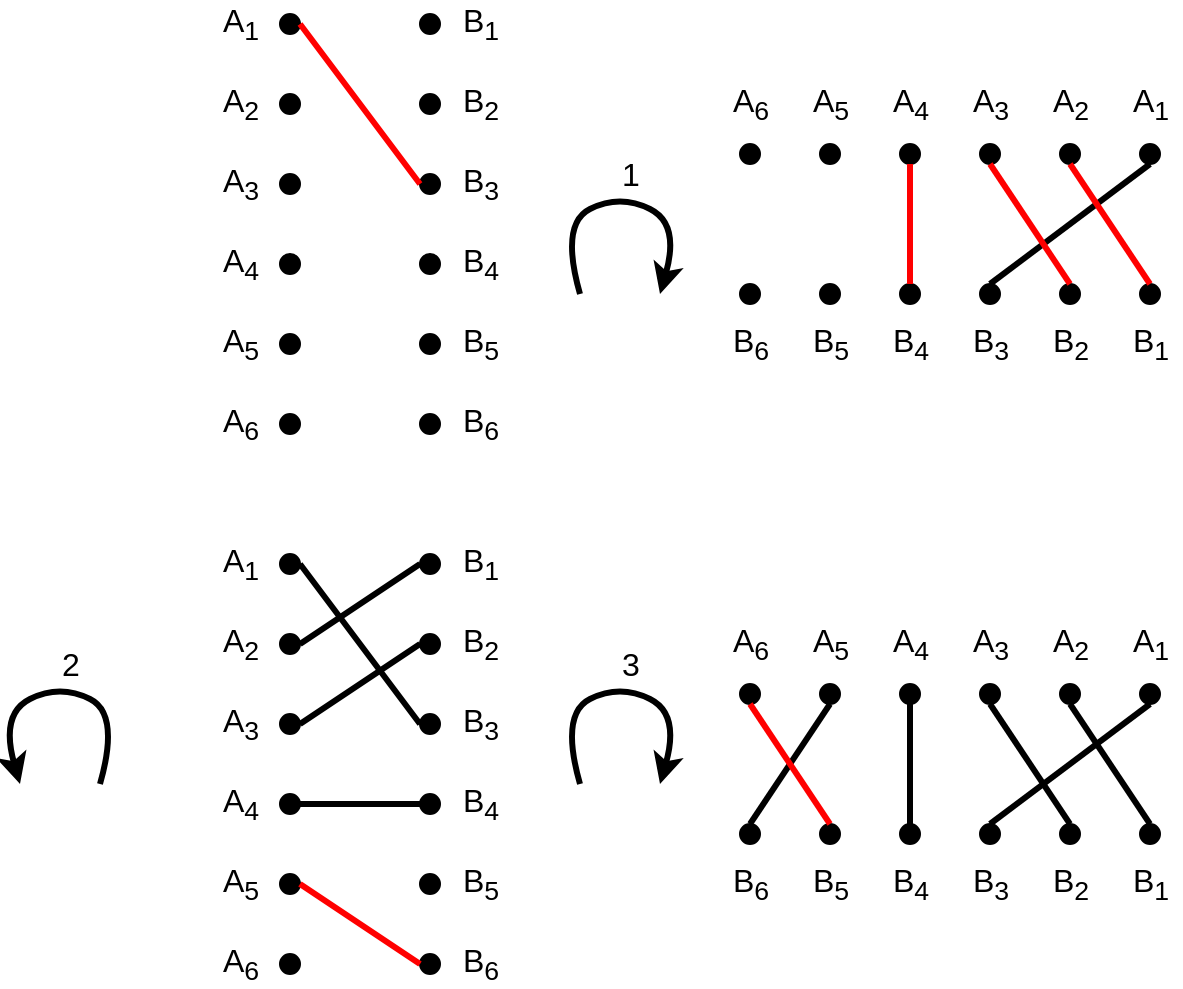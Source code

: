 <mxfile version="12.1.7" type="device" pages="1"><diagram id="zW7uYWj05kfsI3hOyQCR" name="Page-1"><mxGraphModel dx="1556" dy="408" grid="1" gridSize="10" guides="1" tooltips="1" connect="1" arrows="1" fold="1" page="1" pageScale="1" pageWidth="850" pageHeight="1100" math="0" shadow="0"><root><mxCell id="0"/><mxCell id="1" parent="0"/><mxCell id="JCDkLl-UDHMdiGom38rP-1" value="&lt;font style=&quot;font-size: 16px&quot;&gt;A&lt;sub&gt;1&lt;/sub&gt;&lt;/font&gt;" style="text;html=1;align=center;verticalAlign=middle;resizable=0;points=[];autosize=1;" parent="1" vertex="1"><mxGeometry x="65" y="70" width="30" height="20" as="geometry"/></mxCell><mxCell id="JCDkLl-UDHMdiGom38rP-2" value="&lt;font style=&quot;font-size: 16px&quot;&gt;A&lt;sub&gt;2&lt;/sub&gt;&lt;/font&gt;" style="text;html=1;align=center;verticalAlign=middle;resizable=0;points=[];autosize=1;" parent="1" vertex="1"><mxGeometry x="65" y="110" width="30" height="20" as="geometry"/></mxCell><mxCell id="JCDkLl-UDHMdiGom38rP-3" value="&lt;font style=&quot;font-size: 16px&quot;&gt;A&lt;sub&gt;3&lt;/sub&gt;&lt;/font&gt;" style="text;html=1;align=center;verticalAlign=middle;resizable=0;points=[];autosize=1;" parent="1" vertex="1"><mxGeometry x="65" y="150" width="30" height="20" as="geometry"/></mxCell><mxCell id="JCDkLl-UDHMdiGom38rP-4" value="&lt;font style=&quot;font-size: 16px&quot;&gt;A&lt;sub&gt;4&lt;/sub&gt;&lt;/font&gt;" style="text;html=1;align=center;verticalAlign=middle;resizable=0;points=[];autosize=1;" parent="1" vertex="1"><mxGeometry x="65" y="190" width="30" height="20" as="geometry"/></mxCell><mxCell id="JCDkLl-UDHMdiGom38rP-5" value="&lt;font style=&quot;font-size: 16px&quot;&gt;A&lt;sub&gt;5&lt;/sub&gt;&lt;/font&gt;" style="text;html=1;align=center;verticalAlign=middle;resizable=0;points=[];autosize=1;" parent="1" vertex="1"><mxGeometry x="65" y="230" width="30" height="20" as="geometry"/></mxCell><mxCell id="JCDkLl-UDHMdiGom38rP-6" value="&lt;font style=&quot;font-size: 16px&quot;&gt;A&lt;sub&gt;6&lt;/sub&gt;&lt;/font&gt;" style="text;html=1;align=center;verticalAlign=middle;resizable=0;points=[];autosize=1;" parent="1" vertex="1"><mxGeometry x="65" y="270" width="30" height="20" as="geometry"/></mxCell><mxCell id="JCDkLl-UDHMdiGom38rP-9" value="&lt;div&gt;&lt;font style=&quot;font-size: 16px&quot;&gt;B&lt;sub&gt;1&lt;/sub&gt;&lt;/font&gt;&lt;/div&gt;" style="text;html=1;align=center;verticalAlign=middle;resizable=0;points=[];autosize=1;" parent="1" vertex="1"><mxGeometry x="185" y="70" width="30" height="20" as="geometry"/></mxCell><mxCell id="JCDkLl-UDHMdiGom38rP-10" value="&lt;font style=&quot;font-size: 16px&quot;&gt;B&lt;sub&gt;2&lt;/sub&gt;&lt;/font&gt;" style="text;html=1;align=center;verticalAlign=middle;resizable=0;points=[];autosize=1;" parent="1" vertex="1"><mxGeometry x="185" y="110" width="30" height="20" as="geometry"/></mxCell><mxCell id="JCDkLl-UDHMdiGom38rP-11" value="&lt;font style=&quot;font-size: 16px&quot;&gt;B&lt;sub&gt;3&lt;/sub&gt;&lt;/font&gt;" style="text;html=1;align=center;verticalAlign=middle;resizable=0;points=[];autosize=1;" parent="1" vertex="1"><mxGeometry x="185" y="150" width="30" height="20" as="geometry"/></mxCell><mxCell id="JCDkLl-UDHMdiGom38rP-12" value="&lt;div&gt;&lt;font style=&quot;font-size: 16px&quot;&gt;B&lt;sub&gt;4&lt;/sub&gt;&lt;/font&gt;&lt;/div&gt;" style="text;html=1;align=center;verticalAlign=middle;resizable=0;points=[];autosize=1;" parent="1" vertex="1"><mxGeometry x="185" y="190" width="30" height="20" as="geometry"/></mxCell><mxCell id="JCDkLl-UDHMdiGom38rP-13" value="&lt;font style=&quot;font-size: 16px&quot;&gt;B&lt;sub&gt;5&lt;/sub&gt;&lt;/font&gt;" style="text;html=1;align=center;verticalAlign=middle;resizable=0;points=[];autosize=1;" parent="1" vertex="1"><mxGeometry x="185" y="230" width="30" height="20" as="geometry"/></mxCell><mxCell id="JCDkLl-UDHMdiGom38rP-14" value="&lt;font style=&quot;font-size: 16px&quot;&gt;B&lt;sub&gt;6&lt;/sub&gt;&lt;/font&gt;" style="text;html=1;align=center;verticalAlign=middle;resizable=0;points=[];autosize=1;" parent="1" vertex="1"><mxGeometry x="185" y="270" width="30" height="20" as="geometry"/></mxCell><mxCell id="JCDkLl-UDHMdiGom38rP-17" value="" style="ellipse;whiteSpace=wrap;html=1;aspect=fixed;fillColor=#000000;" parent="1" vertex="1"><mxGeometry x="100" y="75" width="10" height="10" as="geometry"/></mxCell><mxCell id="JCDkLl-UDHMdiGom38rP-18" value="" style="ellipse;whiteSpace=wrap;html=1;aspect=fixed;fillColor=#000000;" parent="1" vertex="1"><mxGeometry x="100" y="115" width="10" height="10" as="geometry"/></mxCell><mxCell id="JCDkLl-UDHMdiGom38rP-19" value="" style="ellipse;whiteSpace=wrap;html=1;aspect=fixed;fillColor=#000000;" parent="1" vertex="1"><mxGeometry x="100" y="155" width="10" height="10" as="geometry"/></mxCell><mxCell id="JCDkLl-UDHMdiGom38rP-20" value="" style="ellipse;whiteSpace=wrap;html=1;aspect=fixed;fillColor=#000000;" parent="1" vertex="1"><mxGeometry x="100" y="195" width="10" height="10" as="geometry"/></mxCell><mxCell id="JCDkLl-UDHMdiGom38rP-22" value="" style="ellipse;whiteSpace=wrap;html=1;aspect=fixed;fillColor=#000000;" parent="1" vertex="1"><mxGeometry x="100" y="235" width="10" height="10" as="geometry"/></mxCell><mxCell id="JCDkLl-UDHMdiGom38rP-23" value="" style="ellipse;whiteSpace=wrap;html=1;aspect=fixed;fillColor=#000000;" parent="1" vertex="1"><mxGeometry x="100" y="275" width="10" height="10" as="geometry"/></mxCell><mxCell id="JCDkLl-UDHMdiGom38rP-24" value="" style="ellipse;whiteSpace=wrap;html=1;aspect=fixed;fillColor=#000000;" parent="1" vertex="1"><mxGeometry x="170" y="75" width="10" height="10" as="geometry"/></mxCell><mxCell id="JCDkLl-UDHMdiGom38rP-25" value="" style="ellipse;whiteSpace=wrap;html=1;aspect=fixed;fillColor=#000000;" parent="1" vertex="1"><mxGeometry x="170" y="115" width="10" height="10" as="geometry"/></mxCell><mxCell id="JCDkLl-UDHMdiGom38rP-26" value="" style="ellipse;whiteSpace=wrap;html=1;aspect=fixed;fillColor=#000000;" parent="1" vertex="1"><mxGeometry x="170" y="155" width="10" height="10" as="geometry"/></mxCell><mxCell id="JCDkLl-UDHMdiGom38rP-27" value="" style="ellipse;whiteSpace=wrap;html=1;aspect=fixed;fillColor=#000000;" parent="1" vertex="1"><mxGeometry x="170" y="195" width="10" height="10" as="geometry"/></mxCell><mxCell id="JCDkLl-UDHMdiGom38rP-28" value="" style="ellipse;whiteSpace=wrap;html=1;aspect=fixed;fillColor=#000000;" parent="1" vertex="1"><mxGeometry x="170" y="235" width="10" height="10" as="geometry"/></mxCell><mxCell id="JCDkLl-UDHMdiGom38rP-29" value="" style="ellipse;whiteSpace=wrap;html=1;aspect=fixed;fillColor=#000000;" parent="1" vertex="1"><mxGeometry x="170" y="275" width="10" height="10" as="geometry"/></mxCell><mxCell id="JCDkLl-UDHMdiGom38rP-31" value="" style="endArrow=none;html=1;strokeColor=#FF0000;strokeWidth=3;exitX=0;exitY=0.5;exitDx=0;exitDy=0;entryX=1;entryY=0.5;entryDx=0;entryDy=0;" parent="1" source="JCDkLl-UDHMdiGom38rP-26" target="JCDkLl-UDHMdiGom38rP-17" edge="1"><mxGeometry width="50" height="50" relative="1" as="geometry"><mxPoint x="180" y="164" as="sourcePoint"/><mxPoint x="110" y="120" as="targetPoint"/></mxGeometry></mxCell><mxCell id="JCDkLl-UDHMdiGom38rP-34" value="" style="curved=1;endArrow=classic;html=1;strokeColor=#000000;strokeWidth=3;" parent="1" edge="1"><mxGeometry width="50" height="50" relative="1" as="geometry"><mxPoint x="250" y="215" as="sourcePoint"/><mxPoint x="290" y="215" as="targetPoint"/><Array as="points"><mxPoint x="240" y="180"/><mxPoint x="270" y="165"/><mxPoint x="300" y="180"/></Array></mxGeometry></mxCell><mxCell id="JCDkLl-UDHMdiGom38rP-61" value="&lt;font style=&quot;font-size: 16px&quot;&gt;A&lt;sub&gt;1&lt;/sub&gt;&lt;/font&gt;" style="text;html=1;align=center;verticalAlign=middle;resizable=0;points=[];autosize=1;" parent="1" vertex="1"><mxGeometry x="520" y="110" width="30" height="20" as="geometry"/></mxCell><mxCell id="JCDkLl-UDHMdiGom38rP-62" value="&lt;font style=&quot;font-size: 16px&quot;&gt;A&lt;sub&gt;2&lt;/sub&gt;&lt;/font&gt;" style="text;html=1;align=center;verticalAlign=middle;resizable=0;points=[];autosize=1;" parent="1" vertex="1"><mxGeometry x="480" y="110" width="30" height="20" as="geometry"/></mxCell><mxCell id="JCDkLl-UDHMdiGom38rP-63" value="&lt;font style=&quot;font-size: 16px&quot;&gt;A&lt;sub&gt;3&lt;/sub&gt;&lt;/font&gt;" style="text;html=1;align=center;verticalAlign=middle;resizable=0;points=[];autosize=1;" parent="1" vertex="1"><mxGeometry x="440" y="110" width="30" height="20" as="geometry"/></mxCell><mxCell id="JCDkLl-UDHMdiGom38rP-64" value="&lt;font style=&quot;font-size: 16px&quot;&gt;A&lt;sub&gt;4&lt;/sub&gt;&lt;/font&gt;" style="text;html=1;align=center;verticalAlign=middle;resizable=0;points=[];autosize=1;" parent="1" vertex="1"><mxGeometry x="400" y="110" width="30" height="20" as="geometry"/></mxCell><mxCell id="JCDkLl-UDHMdiGom38rP-65" value="&lt;font style=&quot;font-size: 16px&quot;&gt;A&lt;sub&gt;5&lt;/sub&gt;&lt;/font&gt;" style="text;html=1;align=center;verticalAlign=middle;resizable=0;points=[];autosize=1;" parent="1" vertex="1"><mxGeometry x="360" y="110" width="30" height="20" as="geometry"/></mxCell><mxCell id="JCDkLl-UDHMdiGom38rP-66" value="&lt;font style=&quot;font-size: 16px&quot;&gt;A&lt;sub&gt;6&lt;/sub&gt;&lt;/font&gt;" style="text;html=1;align=center;verticalAlign=middle;resizable=0;points=[];autosize=1;" parent="1" vertex="1"><mxGeometry x="320" y="110" width="30" height="20" as="geometry"/></mxCell><mxCell id="JCDkLl-UDHMdiGom38rP-67" value="&lt;div&gt;&lt;font style=&quot;font-size: 16px&quot;&gt;B&lt;sub&gt;1&lt;/sub&gt;&lt;/font&gt;&lt;/div&gt;" style="text;html=1;align=center;verticalAlign=middle;resizable=0;points=[];autosize=1;" parent="1" vertex="1"><mxGeometry x="520" y="230" width="30" height="20" as="geometry"/></mxCell><mxCell id="JCDkLl-UDHMdiGom38rP-68" value="&lt;font style=&quot;font-size: 16px&quot;&gt;B&lt;sub&gt;2&lt;/sub&gt;&lt;/font&gt;" style="text;html=1;align=center;verticalAlign=middle;resizable=0;points=[];autosize=1;" parent="1" vertex="1"><mxGeometry x="480" y="230" width="30" height="20" as="geometry"/></mxCell><mxCell id="JCDkLl-UDHMdiGom38rP-69" value="&lt;font style=&quot;font-size: 16px&quot;&gt;B&lt;sub&gt;3&lt;/sub&gt;&lt;/font&gt;" style="text;html=1;align=center;verticalAlign=middle;resizable=0;points=[];autosize=1;" parent="1" vertex="1"><mxGeometry x="440" y="230" width="30" height="20" as="geometry"/></mxCell><mxCell id="JCDkLl-UDHMdiGom38rP-70" value="&lt;div&gt;&lt;font style=&quot;font-size: 16px&quot;&gt;B&lt;sub&gt;4&lt;/sub&gt;&lt;/font&gt;&lt;/div&gt;" style="text;html=1;align=center;verticalAlign=middle;resizable=0;points=[];autosize=1;" parent="1" vertex="1"><mxGeometry x="400" y="230" width="30" height="20" as="geometry"/></mxCell><mxCell id="JCDkLl-UDHMdiGom38rP-71" value="&lt;font style=&quot;font-size: 16px&quot;&gt;B&lt;sub&gt;5&lt;/sub&gt;&lt;/font&gt;" style="text;html=1;align=center;verticalAlign=middle;resizable=0;points=[];autosize=1;" parent="1" vertex="1"><mxGeometry x="360" y="230" width="30" height="20" as="geometry"/></mxCell><mxCell id="JCDkLl-UDHMdiGom38rP-72" value="&lt;font style=&quot;font-size: 16px&quot;&gt;B&lt;sub&gt;6&lt;/sub&gt;&lt;/font&gt;" style="text;html=1;align=center;verticalAlign=middle;resizable=0;points=[];autosize=1;" parent="1" vertex="1"><mxGeometry x="320" y="230" width="30" height="20" as="geometry"/></mxCell><mxCell id="JCDkLl-UDHMdiGom38rP-78" value="" style="ellipse;whiteSpace=wrap;html=1;aspect=fixed;fillColor=#000000;" parent="1" vertex="1"><mxGeometry x="330" y="140" width="10" height="10" as="geometry"/></mxCell><mxCell id="JCDkLl-UDHMdiGom38rP-84" value="" style="ellipse;whiteSpace=wrap;html=1;aspect=fixed;fillColor=#000000;" parent="1" vertex="1"><mxGeometry x="330" y="210" width="10" height="10" as="geometry"/></mxCell><mxCell id="JCDkLl-UDHMdiGom38rP-85" value="" style="endArrow=none;html=1;strokeColor=#000000;exitX=0.5;exitY=0;exitDx=0;exitDy=0;entryX=0.5;entryY=1;entryDx=0;entryDy=0;strokeWidth=3;" parent="1" source="JCDkLl-UDHMdiGom38rP-94" target="JCDkLl-UDHMdiGom38rP-97" edge="1"><mxGeometry width="50" height="50" relative="1" as="geometry"><mxPoint x="640" y="550" as="sourcePoint"/><mxPoint x="700" y="274" as="targetPoint"/></mxGeometry></mxCell><mxCell id="JCDkLl-UDHMdiGom38rP-89" value="" style="ellipse;whiteSpace=wrap;html=1;aspect=fixed;fillColor=#000000;" parent="1" vertex="1"><mxGeometry x="370" y="140" width="10" height="10" as="geometry"/></mxCell><mxCell id="JCDkLl-UDHMdiGom38rP-90" value="" style="ellipse;whiteSpace=wrap;html=1;aspect=fixed;fillColor=#000000;" parent="1" vertex="1"><mxGeometry x="370" y="210" width="10" height="10" as="geometry"/></mxCell><mxCell id="JCDkLl-UDHMdiGom38rP-91" value="" style="ellipse;whiteSpace=wrap;html=1;aspect=fixed;fillColor=#000000;" parent="1" vertex="1"><mxGeometry x="410" y="140" width="10" height="10" as="geometry"/></mxCell><mxCell id="JCDkLl-UDHMdiGom38rP-92" value="" style="ellipse;whiteSpace=wrap;html=1;aspect=fixed;fillColor=#000000;" parent="1" vertex="1"><mxGeometry x="410" y="210" width="10" height="10" as="geometry"/></mxCell><mxCell id="JCDkLl-UDHMdiGom38rP-93" value="" style="ellipse;whiteSpace=wrap;html=1;aspect=fixed;fillColor=#000000;" parent="1" vertex="1"><mxGeometry x="450" y="140" width="10" height="10" as="geometry"/></mxCell><mxCell id="JCDkLl-UDHMdiGom38rP-94" value="" style="ellipse;whiteSpace=wrap;html=1;aspect=fixed;fillColor=#000000;" parent="1" vertex="1"><mxGeometry x="450" y="210" width="10" height="10" as="geometry"/></mxCell><mxCell id="JCDkLl-UDHMdiGom38rP-95" value="" style="ellipse;whiteSpace=wrap;html=1;aspect=fixed;fillColor=#000000;" parent="1" vertex="1"><mxGeometry x="490" y="140" width="10" height="10" as="geometry"/></mxCell><mxCell id="JCDkLl-UDHMdiGom38rP-96" value="" style="ellipse;whiteSpace=wrap;html=1;aspect=fixed;fillColor=#000000;" parent="1" vertex="1"><mxGeometry x="490" y="210" width="10" height="10" as="geometry"/></mxCell><mxCell id="JCDkLl-UDHMdiGom38rP-97" value="" style="ellipse;whiteSpace=wrap;html=1;aspect=fixed;fillColor=#000000;" parent="1" vertex="1"><mxGeometry x="530" y="140" width="10" height="10" as="geometry"/></mxCell><mxCell id="JCDkLl-UDHMdiGom38rP-98" value="" style="ellipse;whiteSpace=wrap;html=1;aspect=fixed;fillColor=#000000;" parent="1" vertex="1"><mxGeometry x="530" y="210" width="10" height="10" as="geometry"/></mxCell><mxCell id="JCDkLl-UDHMdiGom38rP-99" value="" style="endArrow=none;html=1;strokeColor=#FF0000;exitX=0.5;exitY=1;exitDx=0;exitDy=0;entryX=0.5;entryY=0;entryDx=0;entryDy=0;strokeWidth=3;" parent="1" source="JCDkLl-UDHMdiGom38rP-93" target="JCDkLl-UDHMdiGom38rP-96" edge="1"><mxGeometry width="50" height="50" relative="1" as="geometry"><mxPoint x="180" y="130" as="sourcePoint"/><mxPoint x="120" y="90" as="targetPoint"/></mxGeometry></mxCell><mxCell id="JCDkLl-UDHMdiGom38rP-102" value="" style="curved=1;endArrow=classic;html=1;strokeColor=#000000;strokeWidth=3;" parent="1" edge="1"><mxGeometry width="50" height="50" relative="1" as="geometry"><mxPoint x="10" y="460" as="sourcePoint"/><mxPoint x="-30" y="460" as="targetPoint"/><Array as="points"><mxPoint x="20" y="425"/><mxPoint x="-10" y="410"/><mxPoint x="-40" y="425"/></Array></mxGeometry></mxCell><mxCell id="JCDkLl-UDHMdiGom38rP-103" value="" style="endArrow=none;html=1;strokeColor=#FF0000;exitX=0.5;exitY=1;exitDx=0;exitDy=0;entryX=0.5;entryY=0;entryDx=0;entryDy=0;strokeWidth=3;" parent="1" source="JCDkLl-UDHMdiGom38rP-91" target="JCDkLl-UDHMdiGom38rP-92" edge="1"><mxGeometry width="50" height="50" relative="1" as="geometry"><mxPoint x="465" y="160" as="sourcePoint"/><mxPoint x="545" y="220" as="targetPoint"/></mxGeometry></mxCell><mxCell id="JCDkLl-UDHMdiGom38rP-104" value="&lt;font style=&quot;font-size: 16px&quot;&gt;A&lt;sub&gt;1&lt;/sub&gt;&lt;/font&gt;" style="text;html=1;align=center;verticalAlign=middle;resizable=0;points=[];autosize=1;" parent="1" vertex="1"><mxGeometry x="65" y="340" width="30" height="20" as="geometry"/></mxCell><mxCell id="JCDkLl-UDHMdiGom38rP-105" value="&lt;font style=&quot;font-size: 16px&quot;&gt;A&lt;sub&gt;2&lt;/sub&gt;&lt;/font&gt;" style="text;html=1;align=center;verticalAlign=middle;resizable=0;points=[];autosize=1;" parent="1" vertex="1"><mxGeometry x="65" y="380" width="30" height="20" as="geometry"/></mxCell><mxCell id="JCDkLl-UDHMdiGom38rP-106" value="&lt;font style=&quot;font-size: 16px&quot;&gt;A&lt;sub&gt;3&lt;/sub&gt;&lt;/font&gt;" style="text;html=1;align=center;verticalAlign=middle;resizable=0;points=[];autosize=1;" parent="1" vertex="1"><mxGeometry x="65" y="420" width="30" height="20" as="geometry"/></mxCell><mxCell id="JCDkLl-UDHMdiGom38rP-107" value="&lt;font style=&quot;font-size: 16px&quot;&gt;A&lt;sub&gt;4&lt;/sub&gt;&lt;/font&gt;" style="text;html=1;align=center;verticalAlign=middle;resizable=0;points=[];autosize=1;" parent="1" vertex="1"><mxGeometry x="65" y="460" width="30" height="20" as="geometry"/></mxCell><mxCell id="JCDkLl-UDHMdiGom38rP-108" value="&lt;font style=&quot;font-size: 16px&quot;&gt;A&lt;sub&gt;5&lt;/sub&gt;&lt;/font&gt;" style="text;html=1;align=center;verticalAlign=middle;resizable=0;points=[];autosize=1;" parent="1" vertex="1"><mxGeometry x="65" y="500" width="30" height="20" as="geometry"/></mxCell><mxCell id="JCDkLl-UDHMdiGom38rP-109" value="&lt;font style=&quot;font-size: 16px&quot;&gt;A&lt;sub&gt;6&lt;/sub&gt;&lt;/font&gt;" style="text;html=1;align=center;verticalAlign=middle;resizable=0;points=[];autosize=1;" parent="1" vertex="1"><mxGeometry x="65" y="540" width="30" height="20" as="geometry"/></mxCell><mxCell id="JCDkLl-UDHMdiGom38rP-110" value="&lt;div&gt;&lt;font style=&quot;font-size: 16px&quot;&gt;B&lt;sub&gt;1&lt;/sub&gt;&lt;/font&gt;&lt;/div&gt;" style="text;html=1;align=center;verticalAlign=middle;resizable=0;points=[];autosize=1;" parent="1" vertex="1"><mxGeometry x="185" y="340" width="30" height="20" as="geometry"/></mxCell><mxCell id="JCDkLl-UDHMdiGom38rP-111" value="&lt;font style=&quot;font-size: 16px&quot;&gt;B&lt;sub&gt;2&lt;/sub&gt;&lt;/font&gt;" style="text;html=1;align=center;verticalAlign=middle;resizable=0;points=[];autosize=1;" parent="1" vertex="1"><mxGeometry x="185" y="380" width="30" height="20" as="geometry"/></mxCell><mxCell id="JCDkLl-UDHMdiGom38rP-112" value="&lt;font style=&quot;font-size: 16px&quot;&gt;B&lt;sub&gt;3&lt;/sub&gt;&lt;/font&gt;" style="text;html=1;align=center;verticalAlign=middle;resizable=0;points=[];autosize=1;" parent="1" vertex="1"><mxGeometry x="185" y="420" width="30" height="20" as="geometry"/></mxCell><mxCell id="JCDkLl-UDHMdiGom38rP-113" value="&lt;div&gt;&lt;font style=&quot;font-size: 16px&quot;&gt;B&lt;sub&gt;4&lt;/sub&gt;&lt;/font&gt;&lt;/div&gt;" style="text;html=1;align=center;verticalAlign=middle;resizable=0;points=[];autosize=1;" parent="1" vertex="1"><mxGeometry x="185" y="460" width="30" height="20" as="geometry"/></mxCell><mxCell id="JCDkLl-UDHMdiGom38rP-114" value="&lt;font style=&quot;font-size: 16px&quot;&gt;B&lt;sub&gt;5&lt;/sub&gt;&lt;/font&gt;" style="text;html=1;align=center;verticalAlign=middle;resizable=0;points=[];autosize=1;" parent="1" vertex="1"><mxGeometry x="185" y="500" width="30" height="20" as="geometry"/></mxCell><mxCell id="JCDkLl-UDHMdiGom38rP-115" value="&lt;font style=&quot;font-size: 16px&quot;&gt;B&lt;sub&gt;6&lt;/sub&gt;&lt;/font&gt;" style="text;html=1;align=center;verticalAlign=middle;resizable=0;points=[];autosize=1;" parent="1" vertex="1"><mxGeometry x="185" y="540" width="30" height="20" as="geometry"/></mxCell><mxCell id="JCDkLl-UDHMdiGom38rP-116" value="" style="ellipse;whiteSpace=wrap;html=1;aspect=fixed;fillColor=#000000;" parent="1" vertex="1"><mxGeometry x="100" y="345" width="10" height="10" as="geometry"/></mxCell><mxCell id="JCDkLl-UDHMdiGom38rP-117" value="" style="ellipse;whiteSpace=wrap;html=1;aspect=fixed;fillColor=#000000;" parent="1" vertex="1"><mxGeometry x="100" y="385" width="10" height="10" as="geometry"/></mxCell><mxCell id="JCDkLl-UDHMdiGom38rP-118" value="" style="ellipse;whiteSpace=wrap;html=1;aspect=fixed;fillColor=#000000;" parent="1" vertex="1"><mxGeometry x="100" y="425" width="10" height="10" as="geometry"/></mxCell><mxCell id="JCDkLl-UDHMdiGom38rP-119" value="" style="ellipse;whiteSpace=wrap;html=1;aspect=fixed;fillColor=#000000;" parent="1" vertex="1"><mxGeometry x="100" y="465" width="10" height="10" as="geometry"/></mxCell><mxCell id="JCDkLl-UDHMdiGom38rP-120" value="" style="ellipse;whiteSpace=wrap;html=1;aspect=fixed;fillColor=#000000;" parent="1" vertex="1"><mxGeometry x="100" y="505" width="10" height="10" as="geometry"/></mxCell><mxCell id="JCDkLl-UDHMdiGom38rP-121" value="" style="ellipse;whiteSpace=wrap;html=1;aspect=fixed;fillColor=#000000;" parent="1" vertex="1"><mxGeometry x="100" y="545" width="10" height="10" as="geometry"/></mxCell><mxCell id="JCDkLl-UDHMdiGom38rP-122" value="" style="ellipse;whiteSpace=wrap;html=1;aspect=fixed;fillColor=#000000;" parent="1" vertex="1"><mxGeometry x="170" y="345" width="10" height="10" as="geometry"/></mxCell><mxCell id="JCDkLl-UDHMdiGom38rP-123" value="" style="ellipse;whiteSpace=wrap;html=1;aspect=fixed;fillColor=#000000;" parent="1" vertex="1"><mxGeometry x="170" y="385" width="10" height="10" as="geometry"/></mxCell><mxCell id="JCDkLl-UDHMdiGom38rP-124" value="" style="ellipse;whiteSpace=wrap;html=1;aspect=fixed;fillColor=#000000;" parent="1" vertex="1"><mxGeometry x="170" y="425" width="10" height="10" as="geometry"/></mxCell><mxCell id="JCDkLl-UDHMdiGom38rP-125" value="" style="ellipse;whiteSpace=wrap;html=1;aspect=fixed;fillColor=#000000;" parent="1" vertex="1"><mxGeometry x="170" y="465" width="10" height="10" as="geometry"/></mxCell><mxCell id="JCDkLl-UDHMdiGom38rP-126" value="" style="ellipse;whiteSpace=wrap;html=1;aspect=fixed;fillColor=#000000;" parent="1" vertex="1"><mxGeometry x="170" y="505" width="10" height="10" as="geometry"/></mxCell><mxCell id="JCDkLl-UDHMdiGom38rP-127" value="" style="ellipse;whiteSpace=wrap;html=1;aspect=fixed;fillColor=#000000;" parent="1" vertex="1"><mxGeometry x="170" y="545" width="10" height="10" as="geometry"/></mxCell><mxCell id="JCDkLl-UDHMdiGom38rP-128" value="" style="endArrow=none;html=1;strokeColor=#000000;entryX=1;entryY=0.5;entryDx=0;entryDy=0;strokeWidth=3;" parent="1" target="JCDkLl-UDHMdiGom38rP-116" edge="1"><mxGeometry width="50" height="50" relative="1" as="geometry"><mxPoint x="170" y="430" as="sourcePoint"/><mxPoint x="120" y="354" as="targetPoint"/></mxGeometry></mxCell><mxCell id="JCDkLl-UDHMdiGom38rP-129" value="" style="endArrow=none;html=1;strokeColor=#000000;strokeWidth=3;exitX=0;exitY=0.5;exitDx=0;exitDy=0;entryX=1;entryY=0.5;entryDx=0;entryDy=0;" parent="1" source="JCDkLl-UDHMdiGom38rP-122" target="JCDkLl-UDHMdiGom38rP-117" edge="1"><mxGeometry width="50" height="50" relative="1" as="geometry"><mxPoint x="180" y="434" as="sourcePoint"/><mxPoint x="110" y="390" as="targetPoint"/></mxGeometry></mxCell><mxCell id="JCDkLl-UDHMdiGom38rP-130" value="" style="endArrow=none;html=1;strokeColor=#000000;strokeWidth=3;exitX=0;exitY=0.5;exitDx=0;exitDy=0;entryX=1;entryY=0.5;entryDx=0;entryDy=0;" parent="1" source="JCDkLl-UDHMdiGom38rP-123" target="JCDkLl-UDHMdiGom38rP-118" edge="1"><mxGeometry width="50" height="50" relative="1" as="geometry"><mxPoint x="180" y="440" as="sourcePoint"/><mxPoint x="120" y="400" as="targetPoint"/></mxGeometry></mxCell><mxCell id="JCDkLl-UDHMdiGom38rP-131" value="" style="endArrow=none;html=1;strokeColor=#000000;strokeWidth=3;exitX=0;exitY=0.5;exitDx=0;exitDy=0;entryX=1;entryY=0.5;entryDx=0;entryDy=0;" parent="1" source="JCDkLl-UDHMdiGom38rP-125" target="JCDkLl-UDHMdiGom38rP-119" edge="1"><mxGeometry width="50" height="50" relative="1" as="geometry"><mxPoint x="190" y="450" as="sourcePoint"/><mxPoint x="130" y="410" as="targetPoint"/></mxGeometry></mxCell><mxCell id="JCDkLl-UDHMdiGom38rP-132" value="" style="endArrow=none;html=1;strokeColor=#FF0000;exitX=1;exitY=0.5;exitDx=0;exitDy=0;entryX=0;entryY=0.5;entryDx=0;entryDy=0;strokeWidth=3;" parent="1" source="JCDkLl-UDHMdiGom38rP-120" target="JCDkLl-UDHMdiGom38rP-127" edge="1"><mxGeometry width="50" height="50" relative="1" as="geometry"><mxPoint x="-115" y="430" as="sourcePoint"/><mxPoint x="-35" y="490" as="targetPoint"/></mxGeometry></mxCell><mxCell id="JCDkLl-UDHMdiGom38rP-133" value="" style="curved=1;endArrow=classic;html=1;strokeColor=#000000;strokeWidth=3;" parent="1" edge="1"><mxGeometry width="50" height="50" relative="1" as="geometry"><mxPoint x="250" y="460" as="sourcePoint"/><mxPoint x="290" y="460" as="targetPoint"/><Array as="points"><mxPoint x="240" y="425"/><mxPoint x="270" y="410"/><mxPoint x="300" y="425"/></Array></mxGeometry></mxCell><mxCell id="JCDkLl-UDHMdiGom38rP-134" value="&lt;font style=&quot;font-size: 16px&quot;&gt;A&lt;sub&gt;1&lt;/sub&gt;&lt;/font&gt;" style="text;html=1;align=center;verticalAlign=middle;resizable=0;points=[];autosize=1;" parent="1" vertex="1"><mxGeometry x="520" y="380" width="30" height="20" as="geometry"/></mxCell><mxCell id="JCDkLl-UDHMdiGom38rP-135" value="&lt;font style=&quot;font-size: 16px&quot;&gt;A&lt;sub&gt;2&lt;/sub&gt;&lt;/font&gt;" style="text;html=1;align=center;verticalAlign=middle;resizable=0;points=[];autosize=1;" parent="1" vertex="1"><mxGeometry x="480" y="380" width="30" height="20" as="geometry"/></mxCell><mxCell id="JCDkLl-UDHMdiGom38rP-136" value="&lt;font style=&quot;font-size: 16px&quot;&gt;A&lt;sub&gt;3&lt;/sub&gt;&lt;/font&gt;" style="text;html=1;align=center;verticalAlign=middle;resizable=0;points=[];autosize=1;" parent="1" vertex="1"><mxGeometry x="440" y="380" width="30" height="20" as="geometry"/></mxCell><mxCell id="JCDkLl-UDHMdiGom38rP-137" value="&lt;font style=&quot;font-size: 16px&quot;&gt;A&lt;sub&gt;4&lt;/sub&gt;&lt;/font&gt;" style="text;html=1;align=center;verticalAlign=middle;resizable=0;points=[];autosize=1;" parent="1" vertex="1"><mxGeometry x="400" y="380" width="30" height="20" as="geometry"/></mxCell><mxCell id="JCDkLl-UDHMdiGom38rP-138" value="&lt;font style=&quot;font-size: 16px&quot;&gt;A&lt;sub&gt;5&lt;/sub&gt;&lt;/font&gt;" style="text;html=1;align=center;verticalAlign=middle;resizable=0;points=[];autosize=1;" parent="1" vertex="1"><mxGeometry x="360" y="380" width="30" height="20" as="geometry"/></mxCell><mxCell id="JCDkLl-UDHMdiGom38rP-139" value="&lt;font style=&quot;font-size: 16px&quot;&gt;A&lt;sub&gt;6&lt;/sub&gt;&lt;/font&gt;" style="text;html=1;align=center;verticalAlign=middle;resizable=0;points=[];autosize=1;" parent="1" vertex="1"><mxGeometry x="320" y="380" width="30" height="20" as="geometry"/></mxCell><mxCell id="JCDkLl-UDHMdiGom38rP-140" value="&lt;div&gt;&lt;font style=&quot;font-size: 16px&quot;&gt;B&lt;sub&gt;1&lt;/sub&gt;&lt;/font&gt;&lt;/div&gt;" style="text;html=1;align=center;verticalAlign=middle;resizable=0;points=[];autosize=1;" parent="1" vertex="1"><mxGeometry x="520" y="500" width="30" height="20" as="geometry"/></mxCell><mxCell id="JCDkLl-UDHMdiGom38rP-141" value="&lt;font style=&quot;font-size: 16px&quot;&gt;B&lt;sub&gt;2&lt;/sub&gt;&lt;/font&gt;" style="text;html=1;align=center;verticalAlign=middle;resizable=0;points=[];autosize=1;" parent="1" vertex="1"><mxGeometry x="480" y="500" width="30" height="20" as="geometry"/></mxCell><mxCell id="JCDkLl-UDHMdiGom38rP-142" value="&lt;font style=&quot;font-size: 16px&quot;&gt;B&lt;sub&gt;3&lt;/sub&gt;&lt;/font&gt;" style="text;html=1;align=center;verticalAlign=middle;resizable=0;points=[];autosize=1;" parent="1" vertex="1"><mxGeometry x="440" y="500" width="30" height="20" as="geometry"/></mxCell><mxCell id="JCDkLl-UDHMdiGom38rP-143" value="&lt;div&gt;&lt;font style=&quot;font-size: 16px&quot;&gt;B&lt;sub&gt;4&lt;/sub&gt;&lt;/font&gt;&lt;/div&gt;" style="text;html=1;align=center;verticalAlign=middle;resizable=0;points=[];autosize=1;" parent="1" vertex="1"><mxGeometry x="400" y="500" width="30" height="20" as="geometry"/></mxCell><mxCell id="JCDkLl-UDHMdiGom38rP-144" value="&lt;font style=&quot;font-size: 16px&quot;&gt;B&lt;sub&gt;5&lt;/sub&gt;&lt;/font&gt;" style="text;html=1;align=center;verticalAlign=middle;resizable=0;points=[];autosize=1;" parent="1" vertex="1"><mxGeometry x="360" y="500" width="30" height="20" as="geometry"/></mxCell><mxCell id="JCDkLl-UDHMdiGom38rP-145" value="&lt;font style=&quot;font-size: 16px&quot;&gt;B&lt;sub&gt;6&lt;/sub&gt;&lt;/font&gt;" style="text;html=1;align=center;verticalAlign=middle;resizable=0;points=[];autosize=1;" parent="1" vertex="1"><mxGeometry x="320" y="500" width="30" height="20" as="geometry"/></mxCell><mxCell id="JCDkLl-UDHMdiGom38rP-146" value="" style="ellipse;whiteSpace=wrap;html=1;aspect=fixed;fillColor=#000000;" parent="1" vertex="1"><mxGeometry x="330" y="410" width="10" height="10" as="geometry"/></mxCell><mxCell id="JCDkLl-UDHMdiGom38rP-147" value="" style="ellipse;whiteSpace=wrap;html=1;aspect=fixed;fillColor=#000000;" parent="1" vertex="1"><mxGeometry x="330" y="480" width="10" height="10" as="geometry"/></mxCell><mxCell id="JCDkLl-UDHMdiGom38rP-148" value="" style="endArrow=none;html=1;strokeColor=#000000;exitX=0.5;exitY=0;exitDx=0;exitDy=0;entryX=0.5;entryY=1;entryDx=0;entryDy=0;strokeWidth=3;" parent="1" source="JCDkLl-UDHMdiGom38rP-155" target="JCDkLl-UDHMdiGom38rP-158" edge="1"><mxGeometry width="50" height="50" relative="1" as="geometry"><mxPoint x="640" y="820" as="sourcePoint"/><mxPoint x="700" y="544" as="targetPoint"/></mxGeometry></mxCell><mxCell id="JCDkLl-UDHMdiGom38rP-149" value="" style="endArrow=none;html=1;strokeColor=#000000;strokeWidth=3;exitX=0.5;exitY=0;exitDx=0;exitDy=0;entryX=0.5;entryY=1;entryDx=0;entryDy=0;" parent="1" source="JCDkLl-UDHMdiGom38rP-159" target="JCDkLl-UDHMdiGom38rP-156" edge="1"><mxGeometry width="50" height="50" relative="1" as="geometry"><mxPoint x="760" y="624" as="sourcePoint"/><mxPoint x="690" y="580" as="targetPoint"/></mxGeometry></mxCell><mxCell id="JCDkLl-UDHMdiGom38rP-150" value="" style="ellipse;whiteSpace=wrap;html=1;aspect=fixed;fillColor=#000000;" parent="1" vertex="1"><mxGeometry x="370" y="410" width="10" height="10" as="geometry"/></mxCell><mxCell id="JCDkLl-UDHMdiGom38rP-151" value="" style="ellipse;whiteSpace=wrap;html=1;aspect=fixed;fillColor=#000000;" parent="1" vertex="1"><mxGeometry x="370" y="480" width="10" height="10" as="geometry"/></mxCell><mxCell id="JCDkLl-UDHMdiGom38rP-152" value="" style="ellipse;whiteSpace=wrap;html=1;aspect=fixed;fillColor=#000000;" parent="1" vertex="1"><mxGeometry x="410" y="410" width="10" height="10" as="geometry"/></mxCell><mxCell id="JCDkLl-UDHMdiGom38rP-153" value="" style="ellipse;whiteSpace=wrap;html=1;aspect=fixed;fillColor=#000000;" parent="1" vertex="1"><mxGeometry x="410" y="480" width="10" height="10" as="geometry"/></mxCell><mxCell id="JCDkLl-UDHMdiGom38rP-154" value="" style="ellipse;whiteSpace=wrap;html=1;aspect=fixed;fillColor=#000000;" parent="1" vertex="1"><mxGeometry x="450" y="410" width="10" height="10" as="geometry"/></mxCell><mxCell id="JCDkLl-UDHMdiGom38rP-155" value="" style="ellipse;whiteSpace=wrap;html=1;aspect=fixed;fillColor=#000000;" parent="1" vertex="1"><mxGeometry x="450" y="480" width="10" height="10" as="geometry"/></mxCell><mxCell id="JCDkLl-UDHMdiGom38rP-156" value="" style="ellipse;whiteSpace=wrap;html=1;aspect=fixed;fillColor=#000000;" parent="1" vertex="1"><mxGeometry x="490" y="410" width="10" height="10" as="geometry"/></mxCell><mxCell id="JCDkLl-UDHMdiGom38rP-157" value="" style="ellipse;whiteSpace=wrap;html=1;aspect=fixed;fillColor=#000000;" parent="1" vertex="1"><mxGeometry x="490" y="480" width="10" height="10" as="geometry"/></mxCell><mxCell id="JCDkLl-UDHMdiGom38rP-158" value="" style="ellipse;whiteSpace=wrap;html=1;aspect=fixed;fillColor=#000000;" parent="1" vertex="1"><mxGeometry x="530" y="410" width="10" height="10" as="geometry"/></mxCell><mxCell id="JCDkLl-UDHMdiGom38rP-159" value="" style="ellipse;whiteSpace=wrap;html=1;aspect=fixed;fillColor=#000000;" parent="1" vertex="1"><mxGeometry x="530" y="480" width="10" height="10" as="geometry"/></mxCell><mxCell id="JCDkLl-UDHMdiGom38rP-160" value="" style="endArrow=none;html=1;strokeColor=#000000;exitX=0.5;exitY=1;exitDx=0;exitDy=0;entryX=0.5;entryY=0;entryDx=0;entryDy=0;strokeWidth=3;" parent="1" source="JCDkLl-UDHMdiGom38rP-154" target="JCDkLl-UDHMdiGom38rP-157" edge="1"><mxGeometry width="50" height="50" relative="1" as="geometry"><mxPoint x="180" y="400" as="sourcePoint"/><mxPoint x="120" y="360" as="targetPoint"/></mxGeometry></mxCell><mxCell id="JCDkLl-UDHMdiGom38rP-161" value="" style="endArrow=none;html=1;strokeColor=#000000;exitX=0.5;exitY=1;exitDx=0;exitDy=0;entryX=0.5;entryY=0;entryDx=0;entryDy=0;strokeWidth=3;" parent="1" source="JCDkLl-UDHMdiGom38rP-152" target="JCDkLl-UDHMdiGom38rP-153" edge="1"><mxGeometry width="50" height="50" relative="1" as="geometry"><mxPoint x="465" y="430" as="sourcePoint"/><mxPoint x="545" y="490" as="targetPoint"/></mxGeometry></mxCell><mxCell id="JCDkLl-UDHMdiGom38rP-162" value="" style="endArrow=none;html=1;strokeColor=#000000;exitX=0.5;exitY=1;exitDx=0;exitDy=0;entryX=0.5;entryY=0;entryDx=0;entryDy=0;strokeWidth=3;" parent="1" source="JCDkLl-UDHMdiGom38rP-150" target="JCDkLl-UDHMdiGom38rP-147" edge="1"><mxGeometry width="50" height="50" relative="1" as="geometry"><mxPoint x="700" y="280" as="sourcePoint"/><mxPoint x="760" y="320" as="targetPoint"/></mxGeometry></mxCell><mxCell id="JCDkLl-UDHMdiGom38rP-163" value="" style="endArrow=none;html=1;strokeColor=#FF0000;exitX=0.5;exitY=1;exitDx=0;exitDy=0;entryX=0.5;entryY=0;entryDx=0;entryDy=0;strokeWidth=3;" parent="1" source="JCDkLl-UDHMdiGom38rP-146" target="JCDkLl-UDHMdiGom38rP-151" edge="1"><mxGeometry width="50" height="50" relative="1" as="geometry"><mxPoint x="425" y="190" as="sourcePoint"/><mxPoint x="425" y="250" as="targetPoint"/></mxGeometry></mxCell><mxCell id="JCDkLl-UDHMdiGom38rP-164" value="&lt;font style=&quot;font-size: 16px&quot;&gt;1&lt;/font&gt;" style="text;html=1;align=center;verticalAlign=middle;resizable=0;points=[];autosize=1;" parent="1" vertex="1"><mxGeometry x="260" y="145" width="30" height="20" as="geometry"/></mxCell><mxCell id="JCDkLl-UDHMdiGom38rP-165" value="&lt;font style=&quot;font-size: 16px&quot;&gt;2&lt;/font&gt;" style="text;html=1;align=center;verticalAlign=middle;resizable=0;points=[];autosize=1;" parent="1" vertex="1"><mxGeometry x="-20" y="390" width="30" height="20" as="geometry"/></mxCell><mxCell id="JCDkLl-UDHMdiGom38rP-166" value="&lt;font style=&quot;font-size: 16px&quot;&gt;3&lt;/font&gt;" style="text;html=1;align=center;verticalAlign=middle;resizable=0;points=[];autosize=1;" parent="1" vertex="1"><mxGeometry x="260" y="390" width="30" height="20" as="geometry"/></mxCell><mxCell id="w5xE95Nmh_X-M4NN2o7p-1" value="" style="endArrow=none;html=1;strokeColor=#FF0000;exitX=0.5;exitY=1;exitDx=0;exitDy=0;entryX=0.5;entryY=0;entryDx=0;entryDy=0;strokeWidth=3;" edge="1" parent="1"><mxGeometry width="50" height="50" relative="1" as="geometry"><mxPoint x="495" y="150" as="sourcePoint"/><mxPoint x="535" y="210" as="targetPoint"/></mxGeometry></mxCell></root></mxGraphModel></diagram></mxfile>
